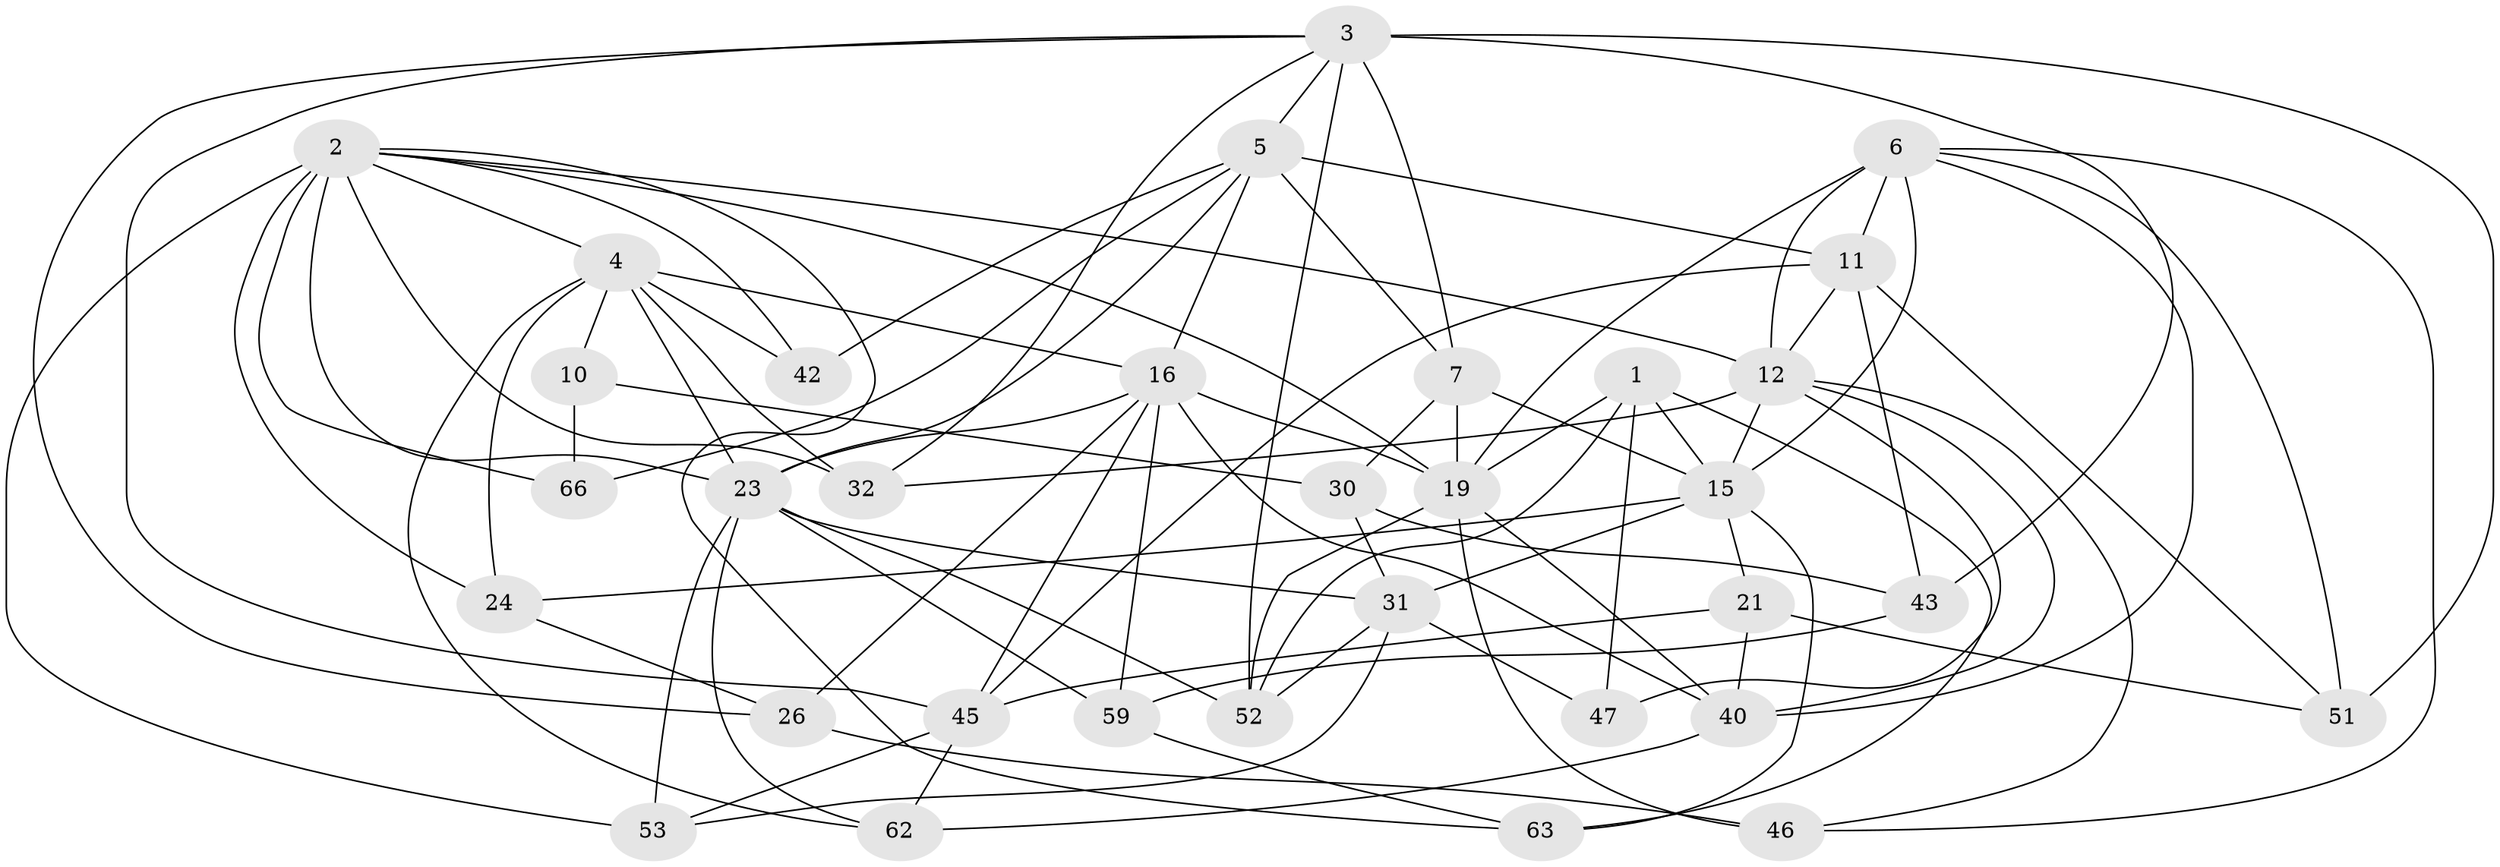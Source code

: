 // original degree distribution, {4: 1.0}
// Generated by graph-tools (version 1.1) at 2025/16/03/09/25 04:16:38]
// undirected, 33 vertices, 90 edges
graph export_dot {
graph [start="1"]
  node [color=gray90,style=filled];
  1 [super="+57"];
  2 [super="+27+8"];
  3 [super="+20"];
  4 [super="+14+13+54"];
  5 [super="+28"];
  6 [super="+37"];
  7 [super="+18"];
  10;
  11 [super="+17"];
  12 [super="+35"];
  15 [super="+61+55"];
  16 [super="+49+56"];
  19 [super="+29+34+39"];
  21;
  23 [super="+38+33+64"];
  24;
  26;
  30;
  31 [super="+60"];
  32;
  40 [super="+44"];
  42;
  43;
  45 [super="+65"];
  46;
  47;
  51;
  52 [super="+58"];
  53;
  59;
  62;
  63;
  66;
  1 -- 47 [weight=2];
  1 -- 63;
  1 -- 15;
  1 -- 52;
  1 -- 19;
  2 -- 66 [weight=2];
  2 -- 63;
  2 -- 23 [weight=2];
  2 -- 32;
  2 -- 42;
  2 -- 53;
  2 -- 24;
  2 -- 12;
  2 -- 4;
  2 -- 19;
  3 -- 32;
  3 -- 43;
  3 -- 52;
  3 -- 51;
  3 -- 5;
  3 -- 7;
  3 -- 26;
  3 -- 45;
  4 -- 10 [weight=2];
  4 -- 42 [weight=2];
  4 -- 62;
  4 -- 23;
  4 -- 24;
  4 -- 16;
  4 -- 32;
  5 -- 42;
  5 -- 23;
  5 -- 66;
  5 -- 7;
  5 -- 11 [weight=2];
  5 -- 16;
  6 -- 12;
  6 -- 40;
  6 -- 11 [weight=2];
  6 -- 19;
  6 -- 51;
  6 -- 46;
  6 -- 15;
  7 -- 30;
  7 -- 19 [weight=2];
  7 -- 15;
  10 -- 66;
  10 -- 30;
  11 -- 45;
  11 -- 51;
  11 -- 43;
  11 -- 12;
  12 -- 40;
  12 -- 47;
  12 -- 32;
  12 -- 46;
  12 -- 15;
  15 -- 24;
  15 -- 31;
  15 -- 63;
  15 -- 21;
  16 -- 26;
  16 -- 40;
  16 -- 45;
  16 -- 19;
  16 -- 59;
  16 -- 23;
  19 -- 46;
  19 -- 52 [weight=2];
  19 -- 40;
  21 -- 45;
  21 -- 51;
  21 -- 40;
  23 -- 53;
  23 -- 52;
  23 -- 59;
  23 -- 31;
  23 -- 62;
  24 -- 26;
  26 -- 46;
  30 -- 43;
  30 -- 31;
  31 -- 47;
  31 -- 52;
  31 -- 53;
  40 -- 62;
  43 -- 59;
  45 -- 62;
  45 -- 53;
  59 -- 63;
}
